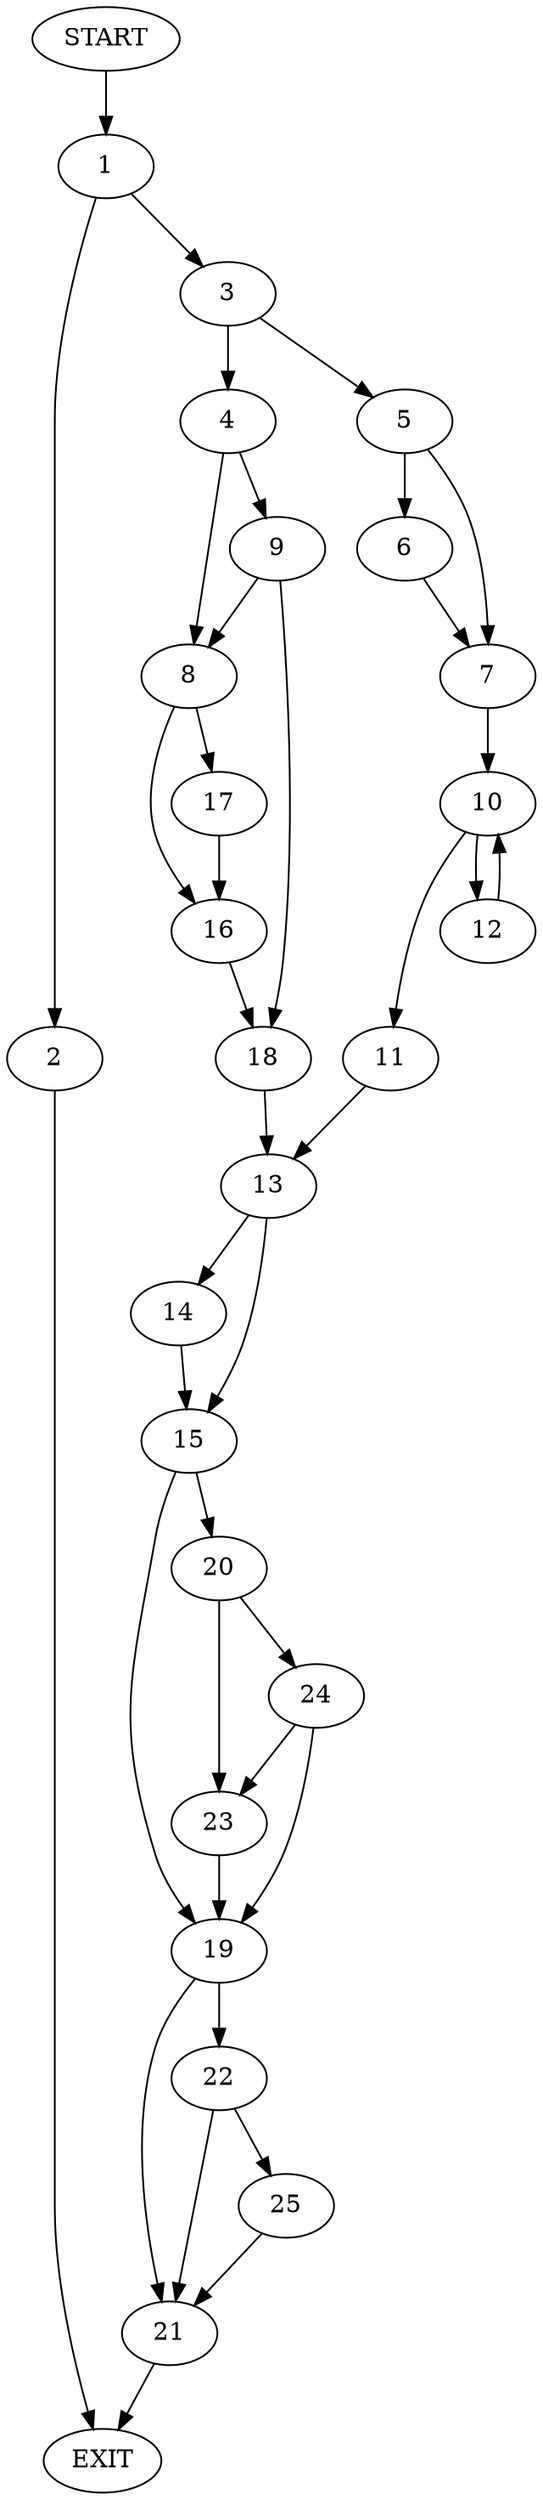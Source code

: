 digraph {
0 [label="START"]
26 [label="EXIT"]
0 -> 1
1 -> 2
1 -> 3
2 -> 26
3 -> 4
3 -> 5
5 -> 6
5 -> 7
4 -> 8
4 -> 9
6 -> 7
7 -> 10
10 -> 11
10 -> 12
12 -> 10
11 -> 13
13 -> 14
13 -> 15
8 -> 16
8 -> 17
9 -> 8
9 -> 18
18 -> 13
17 -> 16
16 -> 18
14 -> 15
15 -> 19
15 -> 20
19 -> 21
19 -> 22
20 -> 23
20 -> 24
23 -> 19
24 -> 19
24 -> 23
22 -> 21
22 -> 25
21 -> 26
25 -> 21
}
